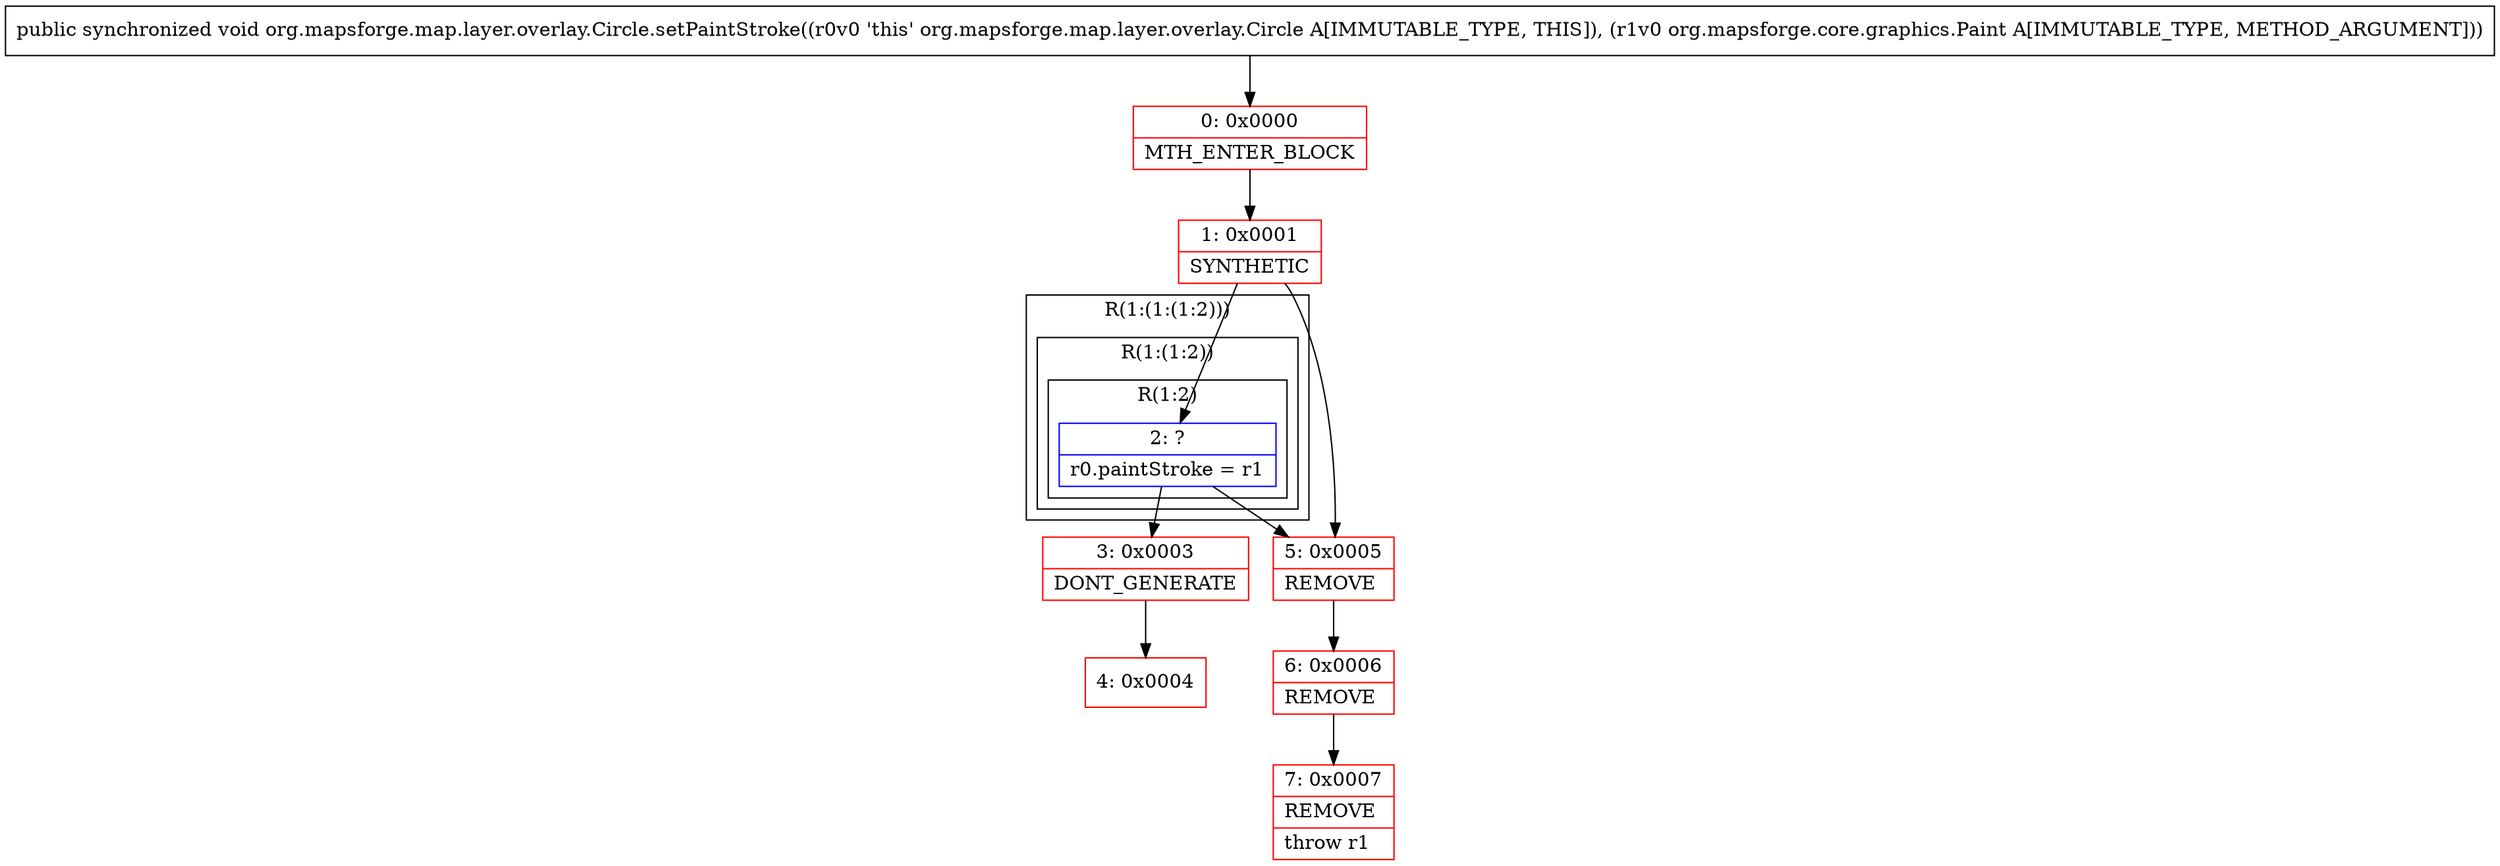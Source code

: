 digraph "CFG fororg.mapsforge.map.layer.overlay.Circle.setPaintStroke(Lorg\/mapsforge\/core\/graphics\/Paint;)V" {
subgraph cluster_Region_1878523135 {
label = "R(1:(1:(1:2)))";
node [shape=record,color=blue];
subgraph cluster_Region_696410667 {
label = "R(1:(1:2))";
node [shape=record,color=blue];
subgraph cluster_Region_944046947 {
label = "R(1:2)";
node [shape=record,color=blue];
Node_2 [shape=record,label="{2\:\ ?|r0.paintStroke = r1\l}"];
}
}
}
Node_0 [shape=record,color=red,label="{0\:\ 0x0000|MTH_ENTER_BLOCK\l}"];
Node_1 [shape=record,color=red,label="{1\:\ 0x0001|SYNTHETIC\l}"];
Node_3 [shape=record,color=red,label="{3\:\ 0x0003|DONT_GENERATE\l}"];
Node_4 [shape=record,color=red,label="{4\:\ 0x0004}"];
Node_5 [shape=record,color=red,label="{5\:\ 0x0005|REMOVE\l}"];
Node_6 [shape=record,color=red,label="{6\:\ 0x0006|REMOVE\l}"];
Node_7 [shape=record,color=red,label="{7\:\ 0x0007|REMOVE\l|throw r1\l}"];
MethodNode[shape=record,label="{public synchronized void org.mapsforge.map.layer.overlay.Circle.setPaintStroke((r0v0 'this' org.mapsforge.map.layer.overlay.Circle A[IMMUTABLE_TYPE, THIS]), (r1v0 org.mapsforge.core.graphics.Paint A[IMMUTABLE_TYPE, METHOD_ARGUMENT])) }"];
MethodNode -> Node_0;
Node_2 -> Node_3;
Node_2 -> Node_5;
Node_0 -> Node_1;
Node_1 -> Node_2;
Node_1 -> Node_5;
Node_3 -> Node_4;
Node_5 -> Node_6;
Node_6 -> Node_7;
}

